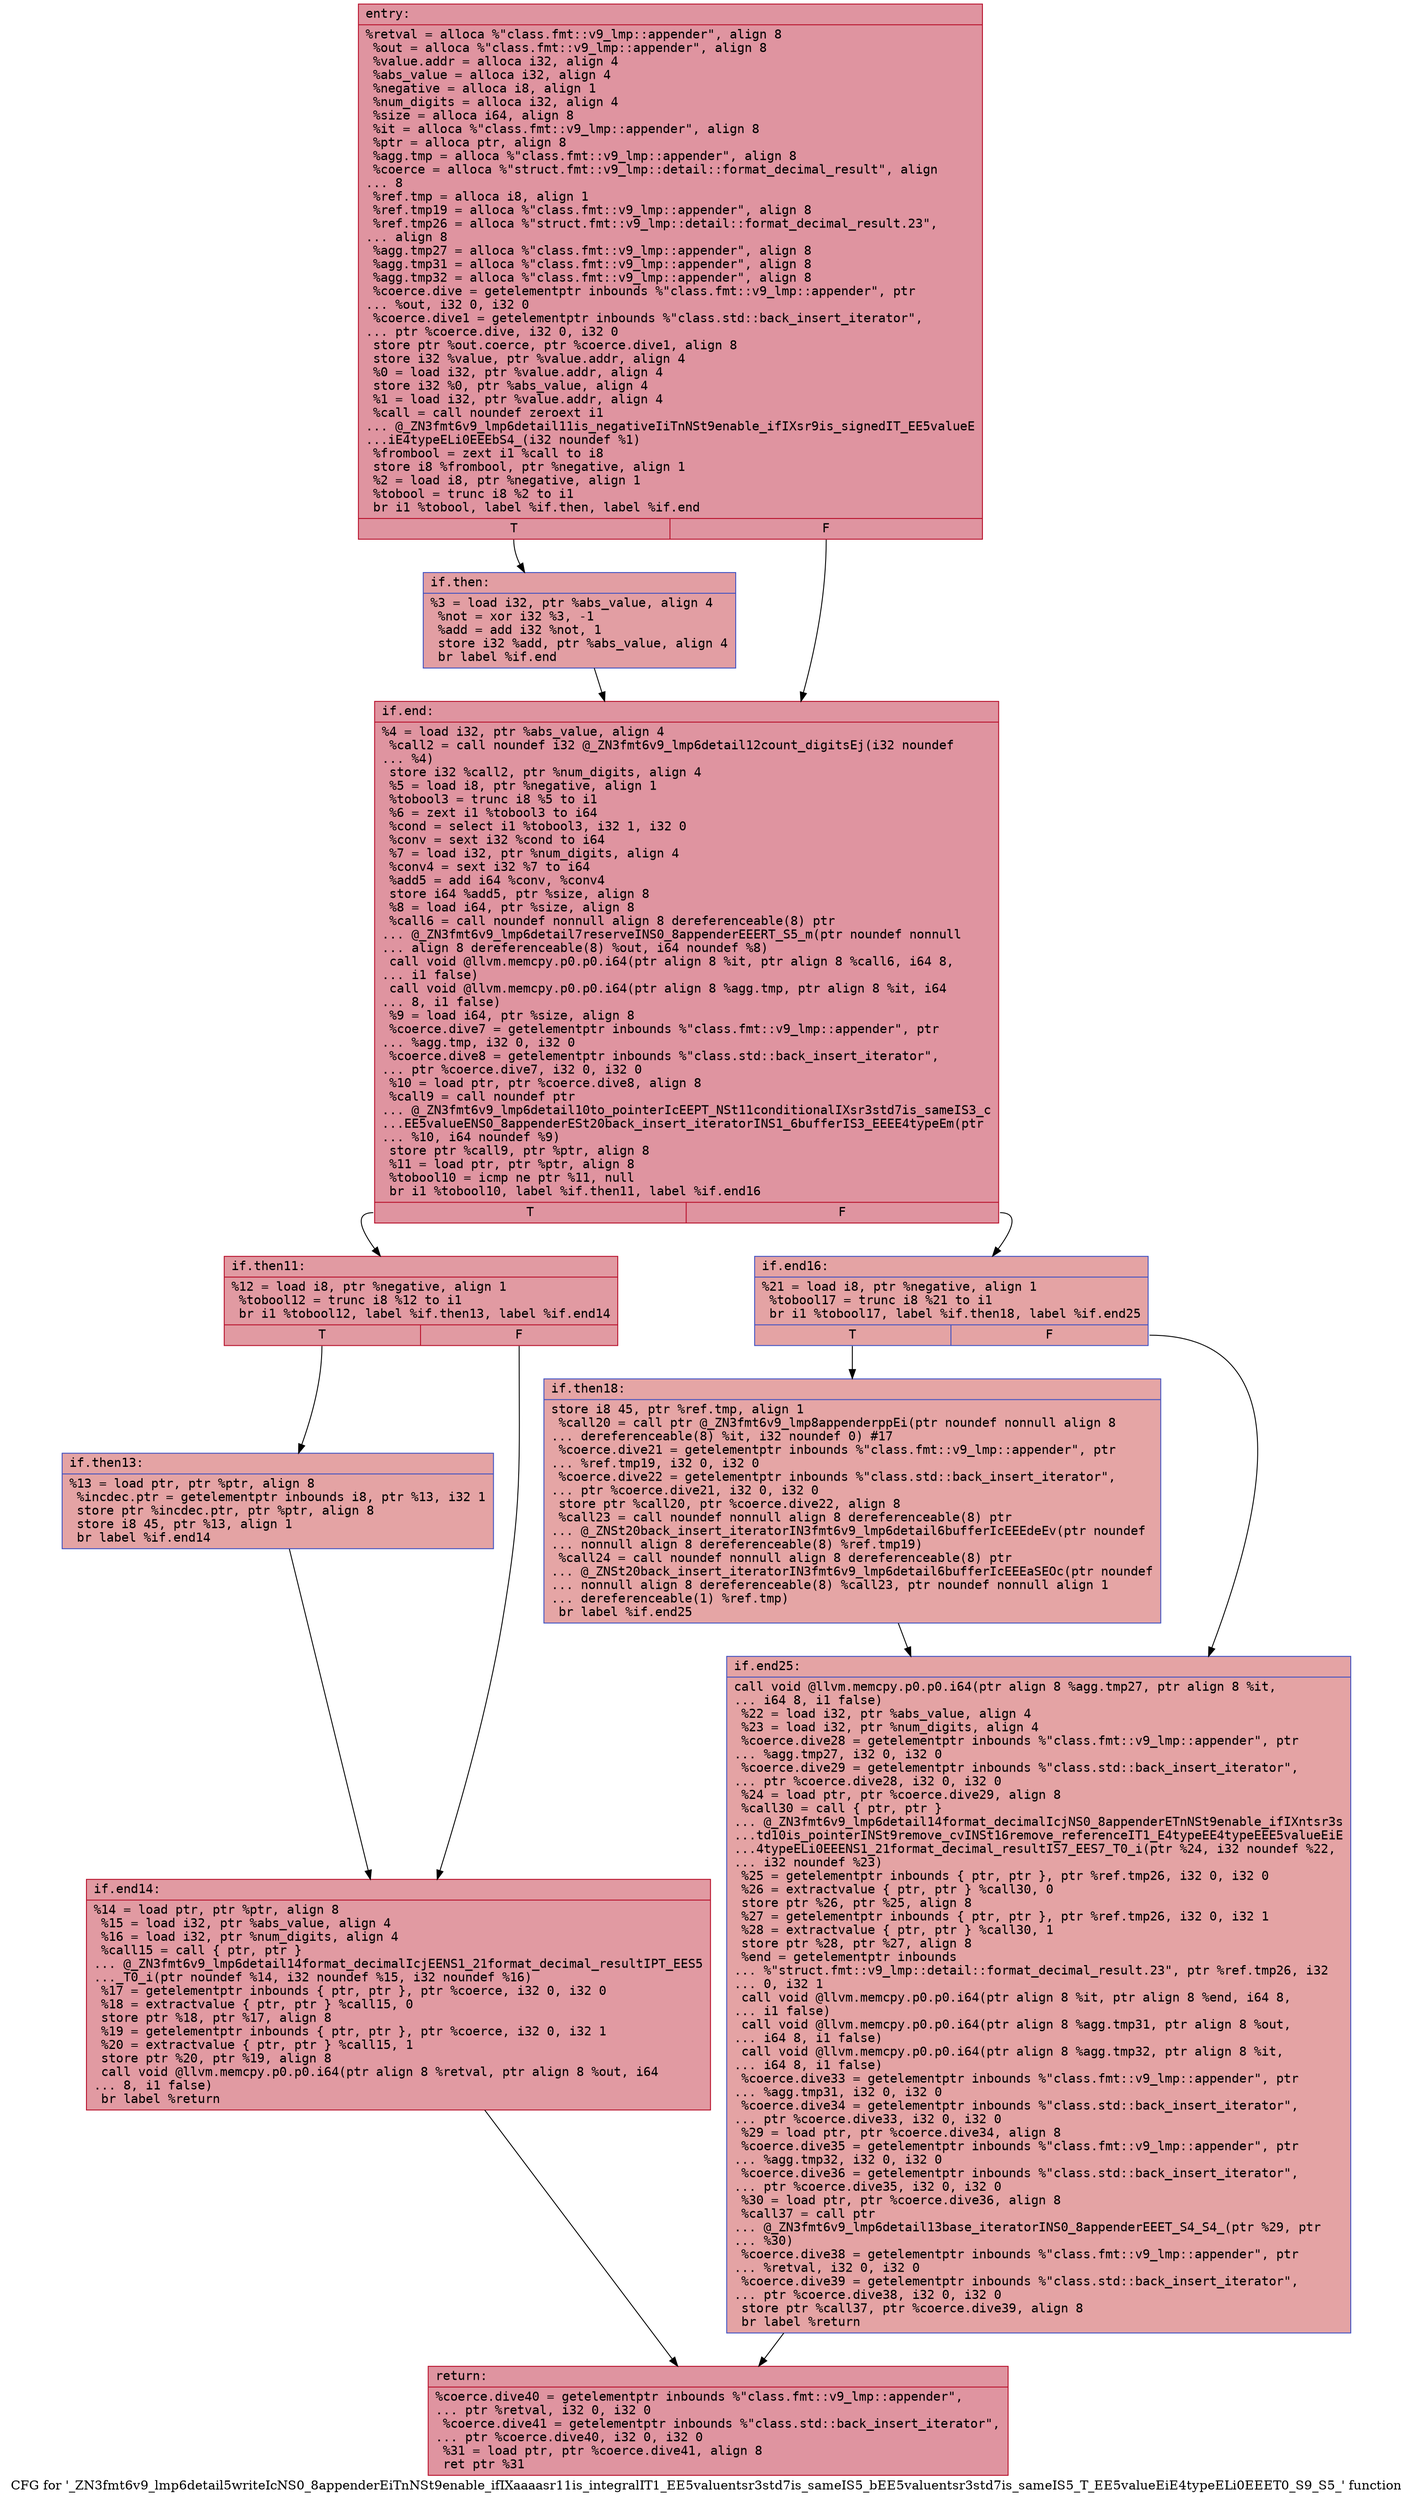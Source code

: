 digraph "CFG for '_ZN3fmt6v9_lmp6detail5writeIcNS0_8appenderEiTnNSt9enable_ifIXaaaasr11is_integralIT1_EE5valuentsr3std7is_sameIS5_bEE5valuentsr3std7is_sameIS5_T_EE5valueEiE4typeELi0EEET0_S9_S5_' function" {
	label="CFG for '_ZN3fmt6v9_lmp6detail5writeIcNS0_8appenderEiTnNSt9enable_ifIXaaaasr11is_integralIT1_EE5valuentsr3std7is_sameIS5_bEE5valuentsr3std7is_sameIS5_T_EE5valueEiE4typeELi0EEET0_S9_S5_' function";

	Node0x55fec308b1f0 [shape=record,color="#b70d28ff", style=filled, fillcolor="#b70d2870" fontname="Courier",label="{entry:\l|  %retval = alloca %\"class.fmt::v9_lmp::appender\", align 8\l  %out = alloca %\"class.fmt::v9_lmp::appender\", align 8\l  %value.addr = alloca i32, align 4\l  %abs_value = alloca i32, align 4\l  %negative = alloca i8, align 1\l  %num_digits = alloca i32, align 4\l  %size = alloca i64, align 8\l  %it = alloca %\"class.fmt::v9_lmp::appender\", align 8\l  %ptr = alloca ptr, align 8\l  %agg.tmp = alloca %\"class.fmt::v9_lmp::appender\", align 8\l  %coerce = alloca %\"struct.fmt::v9_lmp::detail::format_decimal_result\", align\l... 8\l  %ref.tmp = alloca i8, align 1\l  %ref.tmp19 = alloca %\"class.fmt::v9_lmp::appender\", align 8\l  %ref.tmp26 = alloca %\"struct.fmt::v9_lmp::detail::format_decimal_result.23\",\l... align 8\l  %agg.tmp27 = alloca %\"class.fmt::v9_lmp::appender\", align 8\l  %agg.tmp31 = alloca %\"class.fmt::v9_lmp::appender\", align 8\l  %agg.tmp32 = alloca %\"class.fmt::v9_lmp::appender\", align 8\l  %coerce.dive = getelementptr inbounds %\"class.fmt::v9_lmp::appender\", ptr\l... %out, i32 0, i32 0\l  %coerce.dive1 = getelementptr inbounds %\"class.std::back_insert_iterator\",\l... ptr %coerce.dive, i32 0, i32 0\l  store ptr %out.coerce, ptr %coerce.dive1, align 8\l  store i32 %value, ptr %value.addr, align 4\l  %0 = load i32, ptr %value.addr, align 4\l  store i32 %0, ptr %abs_value, align 4\l  %1 = load i32, ptr %value.addr, align 4\l  %call = call noundef zeroext i1\l... @_ZN3fmt6v9_lmp6detail11is_negativeIiTnNSt9enable_ifIXsr9is_signedIT_EE5valueE\l...iE4typeELi0EEEbS4_(i32 noundef %1)\l  %frombool = zext i1 %call to i8\l  store i8 %frombool, ptr %negative, align 1\l  %2 = load i8, ptr %negative, align 1\l  %tobool = trunc i8 %2 to i1\l  br i1 %tobool, label %if.then, label %if.end\l|{<s0>T|<s1>F}}"];
	Node0x55fec308b1f0:s0 -> Node0x55fec308b820[tooltip="entry -> if.then\nProbability 50.00%" ];
	Node0x55fec308b1f0:s1 -> Node0x55fec308b890[tooltip="entry -> if.end\nProbability 50.00%" ];
	Node0x55fec308b820 [shape=record,color="#3d50c3ff", style=filled, fillcolor="#be242e70" fontname="Courier",label="{if.then:\l|  %3 = load i32, ptr %abs_value, align 4\l  %not = xor i32 %3, -1\l  %add = add i32 %not, 1\l  store i32 %add, ptr %abs_value, align 4\l  br label %if.end\l}"];
	Node0x55fec308b820 -> Node0x55fec308b890[tooltip="if.then -> if.end\nProbability 100.00%" ];
	Node0x55fec308b890 [shape=record,color="#b70d28ff", style=filled, fillcolor="#b70d2870" fontname="Courier",label="{if.end:\l|  %4 = load i32, ptr %abs_value, align 4\l  %call2 = call noundef i32 @_ZN3fmt6v9_lmp6detail12count_digitsEj(i32 noundef\l... %4)\l  store i32 %call2, ptr %num_digits, align 4\l  %5 = load i8, ptr %negative, align 1\l  %tobool3 = trunc i8 %5 to i1\l  %6 = zext i1 %tobool3 to i64\l  %cond = select i1 %tobool3, i32 1, i32 0\l  %conv = sext i32 %cond to i64\l  %7 = load i32, ptr %num_digits, align 4\l  %conv4 = sext i32 %7 to i64\l  %add5 = add i64 %conv, %conv4\l  store i64 %add5, ptr %size, align 8\l  %8 = load i64, ptr %size, align 8\l  %call6 = call noundef nonnull align 8 dereferenceable(8) ptr\l... @_ZN3fmt6v9_lmp6detail7reserveINS0_8appenderEEERT_S5_m(ptr noundef nonnull\l... align 8 dereferenceable(8) %out, i64 noundef %8)\l  call void @llvm.memcpy.p0.p0.i64(ptr align 8 %it, ptr align 8 %call6, i64 8,\l... i1 false)\l  call void @llvm.memcpy.p0.p0.i64(ptr align 8 %agg.tmp, ptr align 8 %it, i64\l... 8, i1 false)\l  %9 = load i64, ptr %size, align 8\l  %coerce.dive7 = getelementptr inbounds %\"class.fmt::v9_lmp::appender\", ptr\l... %agg.tmp, i32 0, i32 0\l  %coerce.dive8 = getelementptr inbounds %\"class.std::back_insert_iterator\",\l... ptr %coerce.dive7, i32 0, i32 0\l  %10 = load ptr, ptr %coerce.dive8, align 8\l  %call9 = call noundef ptr\l... @_ZN3fmt6v9_lmp6detail10to_pointerIcEEPT_NSt11conditionalIXsr3std7is_sameIS3_c\l...EE5valueENS0_8appenderESt20back_insert_iteratorINS1_6bufferIS3_EEEE4typeEm(ptr\l... %10, i64 noundef %9)\l  store ptr %call9, ptr %ptr, align 8\l  %11 = load ptr, ptr %ptr, align 8\l  %tobool10 = icmp ne ptr %11, null\l  br i1 %tobool10, label %if.then11, label %if.end16\l|{<s0>T|<s1>F}}"];
	Node0x55fec308b890:s0 -> Node0x55fec308dc30[tooltip="if.end -> if.then11\nProbability 62.50%" ];
	Node0x55fec308b890:s1 -> Node0x55fec308dcb0[tooltip="if.end -> if.end16\nProbability 37.50%" ];
	Node0x55fec308dc30 [shape=record,color="#b70d28ff", style=filled, fillcolor="#bb1b2c70" fontname="Courier",label="{if.then11:\l|  %12 = load i8, ptr %negative, align 1\l  %tobool12 = trunc i8 %12 to i1\l  br i1 %tobool12, label %if.then13, label %if.end14\l|{<s0>T|<s1>F}}"];
	Node0x55fec308dc30:s0 -> Node0x55fec308df60[tooltip="if.then11 -> if.then13\nProbability 50.00%" ];
	Node0x55fec308dc30:s1 -> Node0x55fec308dfe0[tooltip="if.then11 -> if.end14\nProbability 50.00%" ];
	Node0x55fec308df60 [shape=record,color="#3d50c3ff", style=filled, fillcolor="#c32e3170" fontname="Courier",label="{if.then13:\l|  %13 = load ptr, ptr %ptr, align 8\l  %incdec.ptr = getelementptr inbounds i8, ptr %13, i32 1\l  store ptr %incdec.ptr, ptr %ptr, align 8\l  store i8 45, ptr %13, align 1\l  br label %if.end14\l}"];
	Node0x55fec308df60 -> Node0x55fec308dfe0[tooltip="if.then13 -> if.end14\nProbability 100.00%" ];
	Node0x55fec308dfe0 [shape=record,color="#b70d28ff", style=filled, fillcolor="#bb1b2c70" fontname="Courier",label="{if.end14:\l|  %14 = load ptr, ptr %ptr, align 8\l  %15 = load i32, ptr %abs_value, align 4\l  %16 = load i32, ptr %num_digits, align 4\l  %call15 = call \{ ptr, ptr \}\l... @_ZN3fmt6v9_lmp6detail14format_decimalIcjEENS1_21format_decimal_resultIPT_EES5\l..._T0_i(ptr noundef %14, i32 noundef %15, i32 noundef %16)\l  %17 = getelementptr inbounds \{ ptr, ptr \}, ptr %coerce, i32 0, i32 0\l  %18 = extractvalue \{ ptr, ptr \} %call15, 0\l  store ptr %18, ptr %17, align 8\l  %19 = getelementptr inbounds \{ ptr, ptr \}, ptr %coerce, i32 0, i32 1\l  %20 = extractvalue \{ ptr, ptr \} %call15, 1\l  store ptr %20, ptr %19, align 8\l  call void @llvm.memcpy.p0.p0.i64(ptr align 8 %retval, ptr align 8 %out, i64\l... 8, i1 false)\l  br label %return\l}"];
	Node0x55fec308dfe0 -> Node0x55fec308ecf0[tooltip="if.end14 -> return\nProbability 100.00%" ];
	Node0x55fec308dcb0 [shape=record,color="#3d50c3ff", style=filled, fillcolor="#c32e3170" fontname="Courier",label="{if.end16:\l|  %21 = load i8, ptr %negative, align 1\l  %tobool17 = trunc i8 %21 to i1\l  br i1 %tobool17, label %if.then18, label %if.end25\l|{<s0>T|<s1>F}}"];
	Node0x55fec308dcb0:s0 -> Node0x55fec308c430[tooltip="if.end16 -> if.then18\nProbability 50.00%" ];
	Node0x55fec308dcb0:s1 -> Node0x55fec308c480[tooltip="if.end16 -> if.end25\nProbability 50.00%" ];
	Node0x55fec308c430 [shape=record,color="#3d50c3ff", style=filled, fillcolor="#c5333470" fontname="Courier",label="{if.then18:\l|  store i8 45, ptr %ref.tmp, align 1\l  %call20 = call ptr @_ZN3fmt6v9_lmp8appenderppEi(ptr noundef nonnull align 8\l... dereferenceable(8) %it, i32 noundef 0) #17\l  %coerce.dive21 = getelementptr inbounds %\"class.fmt::v9_lmp::appender\", ptr\l... %ref.tmp19, i32 0, i32 0\l  %coerce.dive22 = getelementptr inbounds %\"class.std::back_insert_iterator\",\l... ptr %coerce.dive21, i32 0, i32 0\l  store ptr %call20, ptr %coerce.dive22, align 8\l  %call23 = call noundef nonnull align 8 dereferenceable(8) ptr\l... @_ZNSt20back_insert_iteratorIN3fmt6v9_lmp6detail6bufferIcEEEdeEv(ptr noundef\l... nonnull align 8 dereferenceable(8) %ref.tmp19)\l  %call24 = call noundef nonnull align 8 dereferenceable(8) ptr\l... @_ZNSt20back_insert_iteratorIN3fmt6v9_lmp6detail6bufferIcEEEaSEOc(ptr noundef\l... nonnull align 8 dereferenceable(8) %call23, ptr noundef nonnull align 1\l... dereferenceable(1) %ref.tmp)\l  br label %if.end25\l}"];
	Node0x55fec308c430 -> Node0x55fec308c480[tooltip="if.then18 -> if.end25\nProbability 100.00%" ];
	Node0x55fec308c480 [shape=record,color="#3d50c3ff", style=filled, fillcolor="#c32e3170" fontname="Courier",label="{if.end25:\l|  call void @llvm.memcpy.p0.p0.i64(ptr align 8 %agg.tmp27, ptr align 8 %it,\l... i64 8, i1 false)\l  %22 = load i32, ptr %abs_value, align 4\l  %23 = load i32, ptr %num_digits, align 4\l  %coerce.dive28 = getelementptr inbounds %\"class.fmt::v9_lmp::appender\", ptr\l... %agg.tmp27, i32 0, i32 0\l  %coerce.dive29 = getelementptr inbounds %\"class.std::back_insert_iterator\",\l... ptr %coerce.dive28, i32 0, i32 0\l  %24 = load ptr, ptr %coerce.dive29, align 8\l  %call30 = call \{ ptr, ptr \}\l... @_ZN3fmt6v9_lmp6detail14format_decimalIcjNS0_8appenderETnNSt9enable_ifIXntsr3s\l...td10is_pointerINSt9remove_cvINSt16remove_referenceIT1_E4typeEE4typeEEE5valueEiE\l...4typeELi0EEENS1_21format_decimal_resultIS7_EES7_T0_i(ptr %24, i32 noundef %22,\l... i32 noundef %23)\l  %25 = getelementptr inbounds \{ ptr, ptr \}, ptr %ref.tmp26, i32 0, i32 0\l  %26 = extractvalue \{ ptr, ptr \} %call30, 0\l  store ptr %26, ptr %25, align 8\l  %27 = getelementptr inbounds \{ ptr, ptr \}, ptr %ref.tmp26, i32 0, i32 1\l  %28 = extractvalue \{ ptr, ptr \} %call30, 1\l  store ptr %28, ptr %27, align 8\l  %end = getelementptr inbounds\l... %\"struct.fmt::v9_lmp::detail::format_decimal_result.23\", ptr %ref.tmp26, i32\l... 0, i32 1\l  call void @llvm.memcpy.p0.p0.i64(ptr align 8 %it, ptr align 8 %end, i64 8,\l... i1 false)\l  call void @llvm.memcpy.p0.p0.i64(ptr align 8 %agg.tmp31, ptr align 8 %out,\l... i64 8, i1 false)\l  call void @llvm.memcpy.p0.p0.i64(ptr align 8 %agg.tmp32, ptr align 8 %it,\l... i64 8, i1 false)\l  %coerce.dive33 = getelementptr inbounds %\"class.fmt::v9_lmp::appender\", ptr\l... %agg.tmp31, i32 0, i32 0\l  %coerce.dive34 = getelementptr inbounds %\"class.std::back_insert_iterator\",\l... ptr %coerce.dive33, i32 0, i32 0\l  %29 = load ptr, ptr %coerce.dive34, align 8\l  %coerce.dive35 = getelementptr inbounds %\"class.fmt::v9_lmp::appender\", ptr\l... %agg.tmp32, i32 0, i32 0\l  %coerce.dive36 = getelementptr inbounds %\"class.std::back_insert_iterator\",\l... ptr %coerce.dive35, i32 0, i32 0\l  %30 = load ptr, ptr %coerce.dive36, align 8\l  %call37 = call ptr\l... @_ZN3fmt6v9_lmp6detail13base_iteratorINS0_8appenderEEET_S4_S4_(ptr %29, ptr\l... %30)\l  %coerce.dive38 = getelementptr inbounds %\"class.fmt::v9_lmp::appender\", ptr\l... %retval, i32 0, i32 0\l  %coerce.dive39 = getelementptr inbounds %\"class.std::back_insert_iterator\",\l... ptr %coerce.dive38, i32 0, i32 0\l  store ptr %call37, ptr %coerce.dive39, align 8\l  br label %return\l}"];
	Node0x55fec308c480 -> Node0x55fec308ecf0[tooltip="if.end25 -> return\nProbability 100.00%" ];
	Node0x55fec308ecf0 [shape=record,color="#b70d28ff", style=filled, fillcolor="#b70d2870" fontname="Courier",label="{return:\l|  %coerce.dive40 = getelementptr inbounds %\"class.fmt::v9_lmp::appender\",\l... ptr %retval, i32 0, i32 0\l  %coerce.dive41 = getelementptr inbounds %\"class.std::back_insert_iterator\",\l... ptr %coerce.dive40, i32 0, i32 0\l  %31 = load ptr, ptr %coerce.dive41, align 8\l  ret ptr %31\l}"];
}
